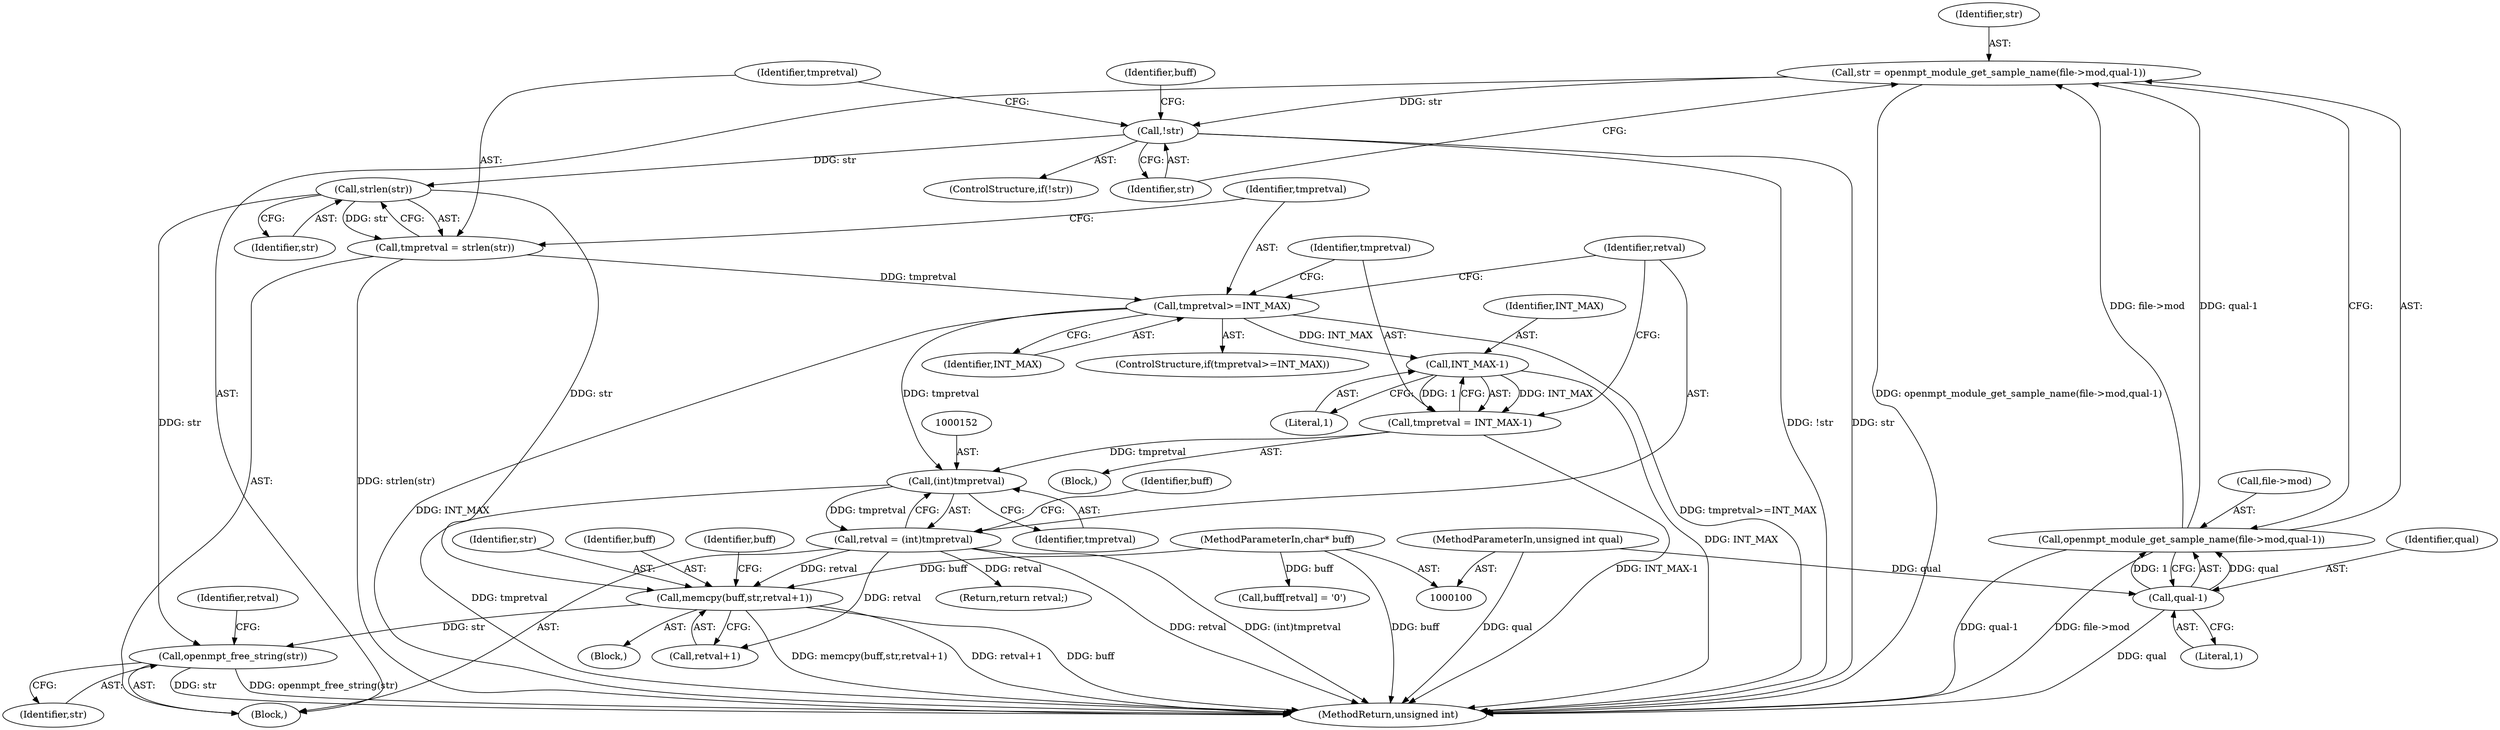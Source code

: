 digraph "1_openmpt_927688ddab43c2b203569de79407a899e734fabe_0@API" {
"1000157" [label="(Call,memcpy(buff,str,retval+1))"];
"1000103" [label="(MethodParameterIn,char* buff)"];
"1000137" [label="(Call,strlen(str))"];
"1000123" [label="(Call,!str)"];
"1000113" [label="(Call,str = openmpt_module_get_sample_name(file->mod,qual-1))"];
"1000115" [label="(Call,openmpt_module_get_sample_name(file->mod,qual-1))"];
"1000119" [label="(Call,qual-1)"];
"1000102" [label="(MethodParameterIn,unsigned int qual)"];
"1000149" [label="(Call,retval = (int)tmpretval)"];
"1000151" [label="(Call,(int)tmpretval)"];
"1000140" [label="(Call,tmpretval>=INT_MAX)"];
"1000135" [label="(Call,tmpretval = strlen(str))"];
"1000144" [label="(Call,tmpretval = INT_MAX-1)"];
"1000146" [label="(Call,INT_MAX-1)"];
"1000168" [label="(Call,openmpt_free_string(str))"];
"1000104" [label="(Block,)"];
"1000140" [label="(Call,tmpretval>=INT_MAX)"];
"1000148" [label="(Literal,1)"];
"1000116" [label="(Call,file->mod)"];
"1000159" [label="(Identifier,str)"];
"1000172" [label="(MethodReturn,unsigned int)"];
"1000155" [label="(Identifier,buff)"];
"1000170" [label="(Return,return retval;)"];
"1000102" [label="(MethodParameterIn,unsigned int qual)"];
"1000136" [label="(Identifier,tmpretval)"];
"1000113" [label="(Call,str = openmpt_module_get_sample_name(file->mod,qual-1))"];
"1000147" [label="(Identifier,INT_MAX)"];
"1000139" [label="(ControlStructure,if(tmpretval>=INT_MAX))"];
"1000142" [label="(Identifier,INT_MAX)"];
"1000138" [label="(Identifier,str)"];
"1000103" [label="(MethodParameterIn,char* buff)"];
"1000145" [label="(Identifier,tmpretval)"];
"1000171" [label="(Identifier,retval)"];
"1000127" [label="(Identifier,buff)"];
"1000169" [label="(Identifier,str)"];
"1000119" [label="(Call,qual-1)"];
"1000121" [label="(Literal,1)"];
"1000151" [label="(Call,(int)tmpretval)"];
"1000122" [label="(ControlStructure,if(!str))"];
"1000144" [label="(Call,tmpretval = INT_MAX-1)"];
"1000168" [label="(Call,openmpt_free_string(str))"];
"1000146" [label="(Call,INT_MAX-1)"];
"1000114" [label="(Identifier,str)"];
"1000153" [label="(Identifier,tmpretval)"];
"1000135" [label="(Call,tmpretval = strlen(str))"];
"1000124" [label="(Identifier,str)"];
"1000156" [label="(Block,)"];
"1000149" [label="(Call,retval = (int)tmpretval)"];
"1000163" [label="(Call,buff[retval] = '\0')"];
"1000160" [label="(Call,retval+1)"];
"1000158" [label="(Identifier,buff)"];
"1000165" [label="(Identifier,buff)"];
"1000157" [label="(Call,memcpy(buff,str,retval+1))"];
"1000150" [label="(Identifier,retval)"];
"1000120" [label="(Identifier,qual)"];
"1000141" [label="(Identifier,tmpretval)"];
"1000123" [label="(Call,!str)"];
"1000137" [label="(Call,strlen(str))"];
"1000115" [label="(Call,openmpt_module_get_sample_name(file->mod,qual-1))"];
"1000143" [label="(Block,)"];
"1000157" -> "1000156"  [label="AST: "];
"1000157" -> "1000160"  [label="CFG: "];
"1000158" -> "1000157"  [label="AST: "];
"1000159" -> "1000157"  [label="AST: "];
"1000160" -> "1000157"  [label="AST: "];
"1000165" -> "1000157"  [label="CFG: "];
"1000157" -> "1000172"  [label="DDG: memcpy(buff,str,retval+1)"];
"1000157" -> "1000172"  [label="DDG: retval+1"];
"1000157" -> "1000172"  [label="DDG: buff"];
"1000103" -> "1000157"  [label="DDG: buff"];
"1000137" -> "1000157"  [label="DDG: str"];
"1000149" -> "1000157"  [label="DDG: retval"];
"1000157" -> "1000168"  [label="DDG: str"];
"1000103" -> "1000100"  [label="AST: "];
"1000103" -> "1000172"  [label="DDG: buff"];
"1000103" -> "1000163"  [label="DDG: buff"];
"1000137" -> "1000135"  [label="AST: "];
"1000137" -> "1000138"  [label="CFG: "];
"1000138" -> "1000137"  [label="AST: "];
"1000135" -> "1000137"  [label="CFG: "];
"1000137" -> "1000135"  [label="DDG: str"];
"1000123" -> "1000137"  [label="DDG: str"];
"1000137" -> "1000168"  [label="DDG: str"];
"1000123" -> "1000122"  [label="AST: "];
"1000123" -> "1000124"  [label="CFG: "];
"1000124" -> "1000123"  [label="AST: "];
"1000127" -> "1000123"  [label="CFG: "];
"1000136" -> "1000123"  [label="CFG: "];
"1000123" -> "1000172"  [label="DDG: !str"];
"1000123" -> "1000172"  [label="DDG: str"];
"1000113" -> "1000123"  [label="DDG: str"];
"1000113" -> "1000104"  [label="AST: "];
"1000113" -> "1000115"  [label="CFG: "];
"1000114" -> "1000113"  [label="AST: "];
"1000115" -> "1000113"  [label="AST: "];
"1000124" -> "1000113"  [label="CFG: "];
"1000113" -> "1000172"  [label="DDG: openmpt_module_get_sample_name(file->mod,qual-1)"];
"1000115" -> "1000113"  [label="DDG: file->mod"];
"1000115" -> "1000113"  [label="DDG: qual-1"];
"1000115" -> "1000119"  [label="CFG: "];
"1000116" -> "1000115"  [label="AST: "];
"1000119" -> "1000115"  [label="AST: "];
"1000115" -> "1000172"  [label="DDG: qual-1"];
"1000115" -> "1000172"  [label="DDG: file->mod"];
"1000119" -> "1000115"  [label="DDG: qual"];
"1000119" -> "1000115"  [label="DDG: 1"];
"1000119" -> "1000121"  [label="CFG: "];
"1000120" -> "1000119"  [label="AST: "];
"1000121" -> "1000119"  [label="AST: "];
"1000119" -> "1000172"  [label="DDG: qual"];
"1000102" -> "1000119"  [label="DDG: qual"];
"1000102" -> "1000100"  [label="AST: "];
"1000102" -> "1000172"  [label="DDG: qual"];
"1000149" -> "1000104"  [label="AST: "];
"1000149" -> "1000151"  [label="CFG: "];
"1000150" -> "1000149"  [label="AST: "];
"1000151" -> "1000149"  [label="AST: "];
"1000155" -> "1000149"  [label="CFG: "];
"1000149" -> "1000172"  [label="DDG: (int)tmpretval"];
"1000149" -> "1000172"  [label="DDG: retval"];
"1000151" -> "1000149"  [label="DDG: tmpretval"];
"1000149" -> "1000160"  [label="DDG: retval"];
"1000149" -> "1000170"  [label="DDG: retval"];
"1000151" -> "1000153"  [label="CFG: "];
"1000152" -> "1000151"  [label="AST: "];
"1000153" -> "1000151"  [label="AST: "];
"1000151" -> "1000172"  [label="DDG: tmpretval"];
"1000140" -> "1000151"  [label="DDG: tmpretval"];
"1000144" -> "1000151"  [label="DDG: tmpretval"];
"1000140" -> "1000139"  [label="AST: "];
"1000140" -> "1000142"  [label="CFG: "];
"1000141" -> "1000140"  [label="AST: "];
"1000142" -> "1000140"  [label="AST: "];
"1000145" -> "1000140"  [label="CFG: "];
"1000150" -> "1000140"  [label="CFG: "];
"1000140" -> "1000172"  [label="DDG: INT_MAX"];
"1000140" -> "1000172"  [label="DDG: tmpretval>=INT_MAX"];
"1000135" -> "1000140"  [label="DDG: tmpretval"];
"1000140" -> "1000146"  [label="DDG: INT_MAX"];
"1000135" -> "1000104"  [label="AST: "];
"1000136" -> "1000135"  [label="AST: "];
"1000141" -> "1000135"  [label="CFG: "];
"1000135" -> "1000172"  [label="DDG: strlen(str)"];
"1000144" -> "1000143"  [label="AST: "];
"1000144" -> "1000146"  [label="CFG: "];
"1000145" -> "1000144"  [label="AST: "];
"1000146" -> "1000144"  [label="AST: "];
"1000150" -> "1000144"  [label="CFG: "];
"1000144" -> "1000172"  [label="DDG: INT_MAX-1"];
"1000146" -> "1000144"  [label="DDG: INT_MAX"];
"1000146" -> "1000144"  [label="DDG: 1"];
"1000146" -> "1000148"  [label="CFG: "];
"1000147" -> "1000146"  [label="AST: "];
"1000148" -> "1000146"  [label="AST: "];
"1000146" -> "1000172"  [label="DDG: INT_MAX"];
"1000168" -> "1000104"  [label="AST: "];
"1000168" -> "1000169"  [label="CFG: "];
"1000169" -> "1000168"  [label="AST: "];
"1000171" -> "1000168"  [label="CFG: "];
"1000168" -> "1000172"  [label="DDG: str"];
"1000168" -> "1000172"  [label="DDG: openmpt_free_string(str)"];
}
